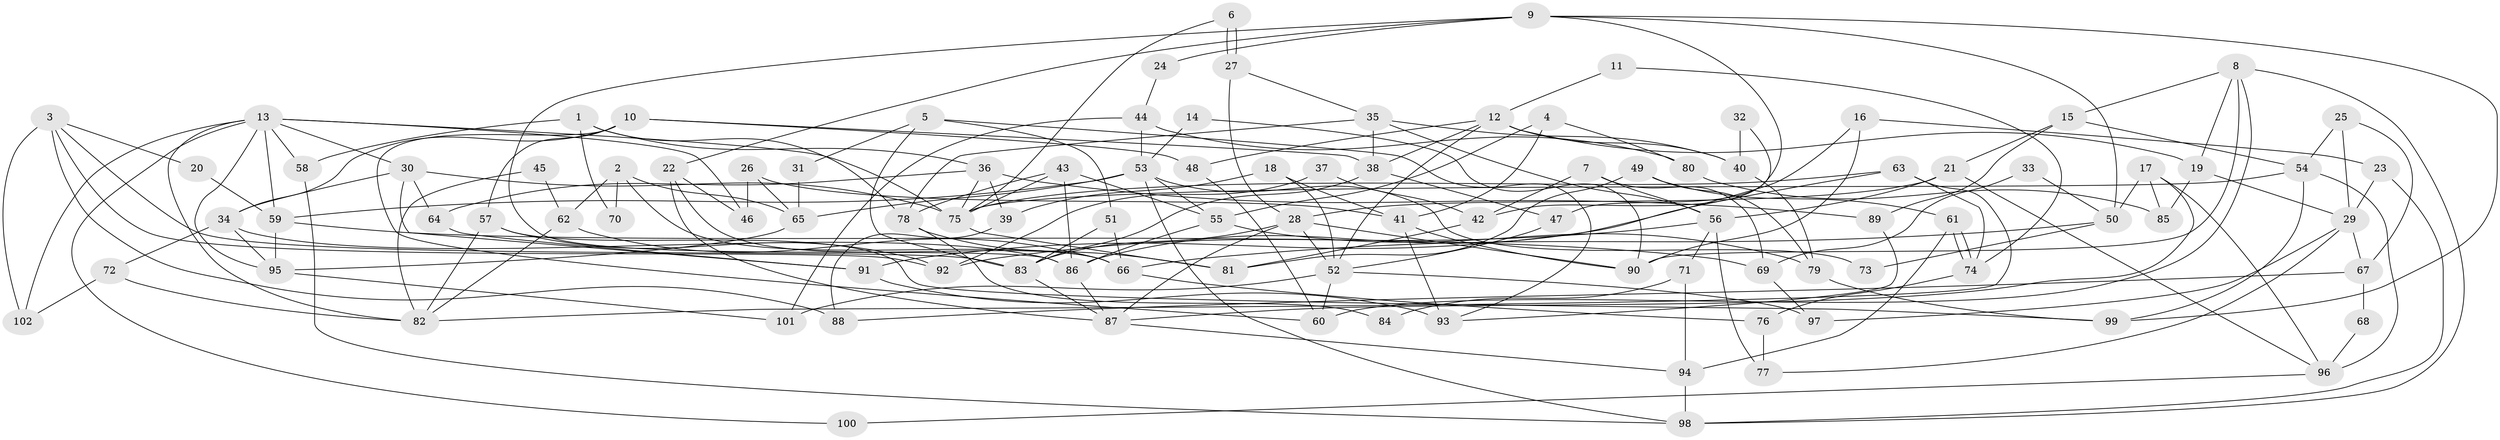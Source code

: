 // coarse degree distribution, {5: 0.125, 4: 0.25, 6: 0.125, 3: 0.203125, 7: 0.09375, 9: 0.03125, 8: 0.078125, 2: 0.0625, 10: 0.015625, 11: 0.015625}
// Generated by graph-tools (version 1.1) at 2025/52/02/27/25 19:52:04]
// undirected, 102 vertices, 204 edges
graph export_dot {
graph [start="1"]
  node [color=gray90,style=filled];
  1;
  2;
  3;
  4;
  5;
  6;
  7;
  8;
  9;
  10;
  11;
  12;
  13;
  14;
  15;
  16;
  17;
  18;
  19;
  20;
  21;
  22;
  23;
  24;
  25;
  26;
  27;
  28;
  29;
  30;
  31;
  32;
  33;
  34;
  35;
  36;
  37;
  38;
  39;
  40;
  41;
  42;
  43;
  44;
  45;
  46;
  47;
  48;
  49;
  50;
  51;
  52;
  53;
  54;
  55;
  56;
  57;
  58;
  59;
  60;
  61;
  62;
  63;
  64;
  65;
  66;
  67;
  68;
  69;
  70;
  71;
  72;
  73;
  74;
  75;
  76;
  77;
  78;
  79;
  80;
  81;
  82;
  83;
  84;
  85;
  86;
  87;
  88;
  89;
  90;
  91;
  92;
  93;
  94;
  95;
  96;
  97;
  98;
  99;
  100;
  101;
  102;
  1 -- 78;
  1 -- 36;
  1 -- 58;
  1 -- 70;
  2 -- 62;
  2 -- 66;
  2 -- 65;
  2 -- 70;
  3 -- 83;
  3 -- 102;
  3 -- 20;
  3 -- 88;
  3 -- 92;
  4 -- 41;
  4 -- 80;
  4 -- 55;
  5 -- 51;
  5 -- 83;
  5 -- 31;
  5 -- 93;
  6 -- 75;
  6 -- 27;
  6 -- 27;
  7 -- 42;
  7 -- 69;
  7 -- 56;
  8 -- 98;
  8 -- 19;
  8 -- 15;
  8 -- 60;
  8 -- 90;
  9 -- 22;
  9 -- 99;
  9 -- 24;
  9 -- 42;
  9 -- 50;
  9 -- 86;
  10 -- 38;
  10 -- 34;
  10 -- 48;
  10 -- 57;
  10 -- 60;
  11 -- 74;
  11 -- 12;
  12 -- 52;
  12 -- 48;
  12 -- 19;
  12 -- 38;
  12 -- 40;
  13 -- 75;
  13 -- 82;
  13 -- 30;
  13 -- 46;
  13 -- 58;
  13 -- 59;
  13 -- 95;
  13 -- 100;
  13 -- 102;
  14 -- 90;
  14 -- 53;
  15 -- 21;
  15 -- 54;
  15 -- 89;
  16 -- 86;
  16 -- 23;
  16 -- 90;
  17 -- 87;
  17 -- 96;
  17 -- 50;
  17 -- 85;
  18 -- 41;
  18 -- 52;
  18 -- 39;
  19 -- 29;
  19 -- 85;
  20 -- 59;
  21 -- 28;
  21 -- 56;
  21 -- 96;
  22 -- 46;
  22 -- 87;
  22 -- 66;
  23 -- 29;
  23 -- 98;
  24 -- 44;
  25 -- 54;
  25 -- 67;
  25 -- 29;
  26 -- 41;
  26 -- 65;
  26 -- 46;
  27 -- 28;
  27 -- 35;
  28 -- 83;
  28 -- 90;
  28 -- 52;
  28 -- 87;
  29 -- 77;
  29 -- 67;
  29 -- 97;
  30 -- 34;
  30 -- 64;
  30 -- 75;
  30 -- 91;
  31 -- 65;
  32 -- 40;
  32 -- 47;
  33 -- 69;
  33 -- 50;
  34 -- 86;
  34 -- 95;
  34 -- 72;
  35 -- 56;
  35 -- 38;
  35 -- 40;
  35 -- 78;
  36 -- 89;
  36 -- 75;
  36 -- 39;
  36 -- 64;
  37 -- 42;
  37 -- 92;
  38 -- 47;
  38 -- 83;
  39 -- 88;
  40 -- 79;
  41 -- 93;
  41 -- 90;
  42 -- 81;
  43 -- 78;
  43 -- 55;
  43 -- 75;
  43 -- 86;
  44 -- 53;
  44 -- 101;
  44 -- 80;
  45 -- 82;
  45 -- 62;
  47 -- 52;
  48 -- 60;
  49 -- 79;
  49 -- 61;
  49 -- 81;
  50 -- 66;
  50 -- 73;
  51 -- 83;
  51 -- 66;
  52 -- 60;
  52 -- 97;
  52 -- 101;
  53 -- 55;
  53 -- 65;
  53 -- 59;
  53 -- 73;
  53 -- 98;
  54 -- 75;
  54 -- 96;
  54 -- 99;
  55 -- 86;
  55 -- 79;
  56 -- 92;
  56 -- 71;
  56 -- 77;
  57 -- 99;
  57 -- 82;
  57 -- 92;
  58 -- 98;
  59 -- 69;
  59 -- 95;
  61 -- 74;
  61 -- 74;
  61 -- 94;
  62 -- 66;
  62 -- 82;
  63 -- 75;
  63 -- 91;
  63 -- 74;
  63 -- 82;
  64 -- 91;
  65 -- 95;
  66 -- 76;
  67 -- 88;
  67 -- 68;
  68 -- 96;
  69 -- 97;
  71 -- 94;
  71 -- 84;
  72 -- 82;
  72 -- 102;
  74 -- 76;
  75 -- 81;
  76 -- 77;
  78 -- 81;
  78 -- 84;
  79 -- 99;
  80 -- 85;
  83 -- 87;
  86 -- 87;
  87 -- 94;
  89 -- 93;
  91 -- 93;
  94 -- 98;
  95 -- 101;
  96 -- 100;
}
